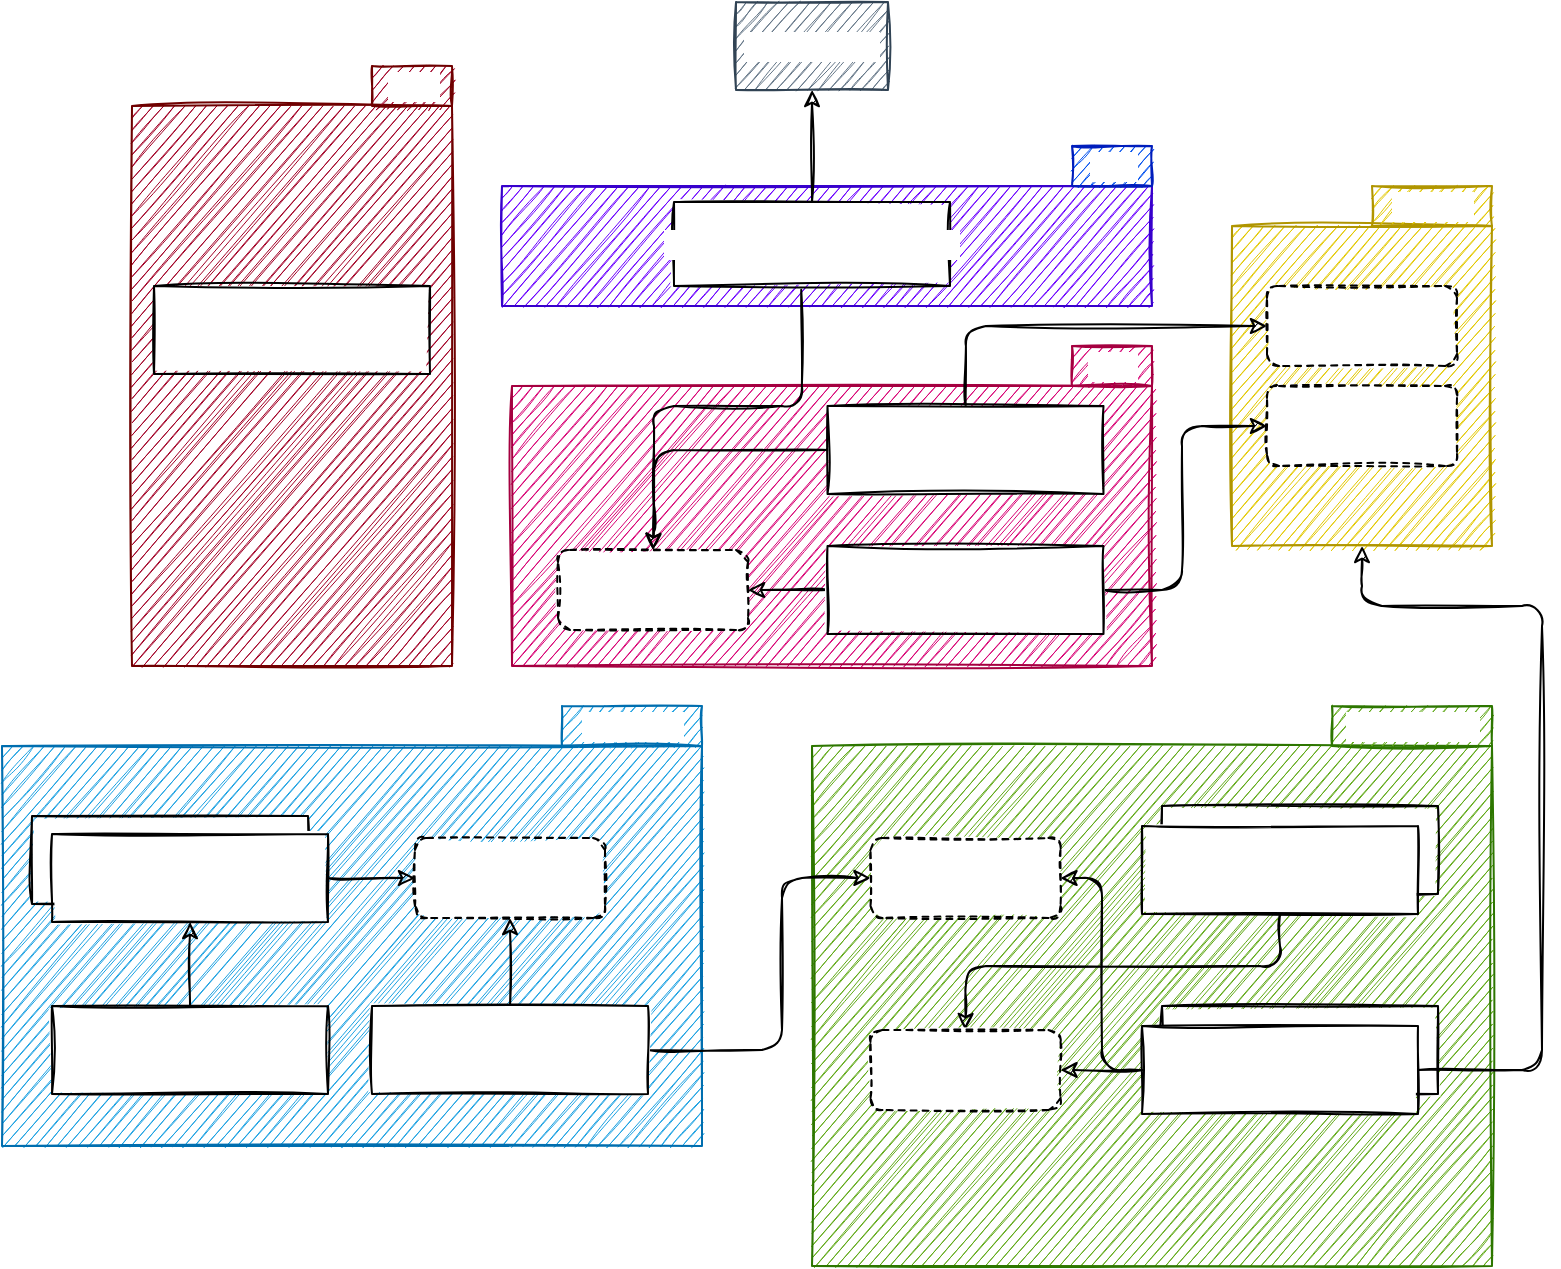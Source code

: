 <mxfile>
    <diagram id="beeDJHBER2gLGEk_ROQv" name="architecture">
        <mxGraphModel dx="490" dy="469" grid="1" gridSize="10" guides="1" tooltips="1" connect="1" arrows="1" fold="1" page="1" pageScale="1" pageWidth="850" pageHeight="1100" math="0" shadow="0">
            <root>
                <mxCell id="0"/>
                <mxCell id="1" parent="0"/>
                <mxCell id="2" value="" style="whiteSpace=wrap;html=1;rounded=0;sketch=1;fillColor=#e3c800;strokeColor=#B09500;fontColor=#FFFFFF;labelBorderColor=none;labelBackgroundColor=default;fontStyle=0" parent="1" vertex="1">
                    <mxGeometry x="635" y="170" width="130" height="160" as="geometry"/>
                </mxCell>
                <mxCell id="3" value="Domain" style="text;html=1;align=center;verticalAlign=middle;resizable=0;points=[];autosize=1;strokeColor=#B09500;fillColor=#e3c800;fontColor=#FFFFFF;sketch=1;labelBorderColor=none;labelBackgroundColor=default;fontStyle=0" parent="1" vertex="1">
                    <mxGeometry x="705" y="150" width="60" height="20" as="geometry"/>
                </mxCell>
                <mxCell id="4" value="Authentication" style="whiteSpace=wrap;html=1;rounded=1;sketch=1;dashed=1;fontColor=#FFFFFF;labelBorderColor=none;labelBackgroundColor=default;fontStyle=0" parent="1" vertex="1">
                    <mxGeometry x="652.5" y="200" width="95" height="40" as="geometry"/>
                </mxCell>
                <mxCell id="5" value="" style="whiteSpace=wrap;html=1;rounded=0;sketch=1;fillColor=#6a00ff;strokeColor=#3700CC;fontColor=#FFFFFF;labelBorderColor=none;labelBackgroundColor=default;fontStyle=0" parent="1" vertex="1">
                    <mxGeometry x="270" y="150" width="325" height="60" as="geometry"/>
                </mxCell>
                <mxCell id="6" value="Infra" style="text;html=1;align=center;verticalAlign=middle;resizable=0;points=[];autosize=1;strokeColor=#001DBC;fillColor=#0050ef;fontColor=#FFFFFF;sketch=1;labelBorderColor=none;labelBackgroundColor=default;fontStyle=0" parent="1" vertex="1">
                    <mxGeometry x="555" y="130" width="40" height="20" as="geometry"/>
                </mxCell>
                <mxCell id="11" value="" style="whiteSpace=wrap;html=1;rounded=0;sketch=1;fillColor=#d80073;strokeColor=#A50040;fontColor=#FFFFFF;labelBorderColor=none;labelBackgroundColor=default;fontStyle=0" parent="1" vertex="1">
                    <mxGeometry x="275" y="250" width="320" height="140" as="geometry"/>
                </mxCell>
                <mxCell id="12" value="Data" style="text;html=1;align=center;verticalAlign=middle;resizable=0;points=[];autosize=1;strokeColor=#A50040;fillColor=#d80073;fontColor=#FFFFFF;sketch=1;labelBorderColor=none;labelBackgroundColor=default;fontStyle=0" parent="1" vertex="1">
                    <mxGeometry x="555" y="230" width="40" height="20" as="geometry"/>
                </mxCell>
                <mxCell id="16" style="edgeStyle=none;sketch=1;html=1;entryX=0;entryY=0.5;entryDx=0;entryDy=0;fontColor=#FFFFFF;labelBorderColor=none;labelBackgroundColor=default;fontStyle=0" parent="1" source="13" target="4" edge="1">
                    <mxGeometry relative="1" as="geometry">
                        <Array as="points">
                            <mxPoint x="502" y="220"/>
                        </Array>
                    </mxGeometry>
                </mxCell>
                <mxCell id="17" style="edgeStyle=none;sketch=1;html=1;entryX=0.5;entryY=0;entryDx=0;entryDy=0;fontColor=#FFFFFF;labelBorderColor=none;labelBackgroundColor=default;fontStyle=0" parent="1" source="13" target="38" edge="1">
                    <mxGeometry relative="1" as="geometry">
                        <mxPoint x="393" y="284" as="targetPoint"/>
                        <Array as="points">
                            <mxPoint x="346" y="282"/>
                        </Array>
                    </mxGeometry>
                </mxCell>
                <mxCell id="13" value="RemoteAuthentication" style="whiteSpace=wrap;html=1;rounded=0;sketch=1;fontColor=#FFFFFF;labelBorderColor=none;labelBackgroundColor=default;fontStyle=0" parent="1" vertex="1">
                    <mxGeometry x="432.75" y="260" width="138" height="44" as="geometry"/>
                </mxCell>
                <mxCell id="18" value="" style="whiteSpace=wrap;html=1;rounded=0;sketch=1;fillColor=#a20025;strokeColor=#6F0000;fontColor=#FFFFFF;labelBorderColor=none;labelBackgroundColor=default;fontStyle=0" parent="1" vertex="1">
                    <mxGeometry x="85" y="110" width="160" height="280" as="geometry"/>
                </mxCell>
                <mxCell id="19" value="Main" style="text;html=1;align=center;verticalAlign=middle;resizable=0;points=[];autosize=1;strokeColor=#6F0000;fillColor=#a20025;fontColor=#FFFFFF;sketch=1;labelBorderColor=none;labelBackgroundColor=default;fontStyle=0" parent="1" vertex="1">
                    <mxGeometry x="205" y="90" width="40" height="20" as="geometry"/>
                </mxCell>
                <mxCell id="20" value="" style="whiteSpace=wrap;html=1;rounded=0;sketch=1;fillColor=#60a917;strokeColor=#2D7600;fontColor=#FFFFFF;labelBorderColor=none;labelBackgroundColor=default;fontStyle=0" parent="1" vertex="1">
                    <mxGeometry x="425" y="430" width="340" height="260" as="geometry"/>
                </mxCell>
                <mxCell id="21" value="Presentation" style="text;html=1;align=center;verticalAlign=middle;resizable=0;points=[];autosize=1;strokeColor=#2D7600;fillColor=#60a917;fontColor=#FFFFFF;sketch=1;labelBorderColor=none;labelBackgroundColor=default;fontStyle=0" parent="1" vertex="1">
                    <mxGeometry x="685" y="410" width="80" height="20" as="geometry"/>
                </mxCell>
                <mxCell id="24" value="Validation" style="whiteSpace=wrap;html=1;rounded=1;sketch=1;dashed=1;fontColor=#FFFFFF;labelBorderColor=none;labelBackgroundColor=default;fontStyle=0" parent="1" vertex="1">
                    <mxGeometry x="454.25" y="476" width="95" height="40" as="geometry"/>
                </mxCell>
                <mxCell id="25" value="" style="whiteSpace=wrap;html=1;rounded=0;sketch=1;fillColor=#1ba1e2;strokeColor=#006EAF;fontColor=#FFFFFF;labelBorderColor=none;labelBackgroundColor=default;fontStyle=0" parent="1" vertex="1">
                    <mxGeometry x="20" y="430" width="350" height="200" as="geometry"/>
                </mxCell>
                <mxCell id="26" value="Validation" style="text;html=1;align=center;verticalAlign=middle;resizable=0;points=[];autosize=1;strokeColor=#006EAF;fillColor=#1ba1e2;fontColor=#FFFFFF;sketch=1;labelBorderColor=none;labelBackgroundColor=default;fontStyle=0" parent="1" vertex="1">
                    <mxGeometry x="300" y="410" width="70" height="20" as="geometry"/>
                </mxCell>
                <mxCell id="34" value="App" style="whiteSpace=wrap;html=1;rounded=0;sketch=1;fontColor=#FFFFFF;labelBorderColor=none;labelBackgroundColor=default;fontStyle=0" parent="1" vertex="1">
                    <mxGeometry x="96" y="200" width="138" height="44" as="geometry"/>
                </mxCell>
                <mxCell id="35" value="Signup" style="whiteSpace=wrap;html=1;rounded=1;sketch=1;dashed=1;fontColor=#FFFFFF;labelBorderColor=none;labelBackgroundColor=default;fontStyle=0" parent="1" vertex="1">
                    <mxGeometry x="652.5" y="250" width="95" height="40" as="geometry"/>
                </mxCell>
                <mxCell id="40" style="edgeStyle=none;html=1;entryX=1;entryY=0.5;entryDx=0;entryDy=0;sketch=1;fontStyle=0;labelBackgroundColor=default;" parent="1" source="36" target="38" edge="1">
                    <mxGeometry relative="1" as="geometry"/>
                </mxCell>
                <mxCell id="51" style="edgeStyle=none;html=1;entryX=0;entryY=0.5;entryDx=0;entryDy=0;fontStyle=0;sketch=1;labelBackgroundColor=default;" parent="1" source="36" target="35" edge="1">
                    <mxGeometry relative="1" as="geometry">
                        <Array as="points">
                            <mxPoint x="610" y="352"/>
                            <mxPoint x="610" y="270"/>
                        </Array>
                    </mxGeometry>
                </mxCell>
                <mxCell id="36" value="RemoteSignup" style="whiteSpace=wrap;html=1;rounded=0;sketch=1;fontColor=#FFFFFF;labelBorderColor=none;labelBackgroundColor=default;fontStyle=0" parent="1" vertex="1">
                    <mxGeometry x="432.75" y="330" width="138" height="44" as="geometry"/>
                </mxCell>
                <mxCell id="39" style="edgeStyle=none;html=1;entryX=0.5;entryY=0;entryDx=0;entryDy=0;sketch=1;exitX=0.461;exitY=1.045;exitDx=0;exitDy=0;exitPerimeter=0;fontStyle=0;labelBackgroundColor=default;" parent="1" source="37" target="38" edge="1">
                    <mxGeometry relative="1" as="geometry">
                        <Array as="points">
                            <mxPoint x="420" y="260"/>
                            <mxPoint x="346" y="260"/>
                            <mxPoint x="346" y="320"/>
                        </Array>
                    </mxGeometry>
                </mxCell>
                <mxCell id="42" style="edgeStyle=none;sketch=1;html=1;entryX=0.5;entryY=1;entryDx=0;entryDy=0;fontStyle=0;labelBackgroundColor=default;" parent="1" source="37" target="41" edge="1">
                    <mxGeometry relative="1" as="geometry"/>
                </mxCell>
                <mxCell id="37" value="AwsCognitoIdentityProvider" style="whiteSpace=wrap;html=1;rounded=0;sketch=1;fontColor=#FFFFFF;labelBorderColor=none;labelBackgroundColor=default;fontStyle=0" parent="1" vertex="1">
                    <mxGeometry x="356" y="158" width="138" height="42" as="geometry"/>
                </mxCell>
                <mxCell id="38" value="IdentityProvider" style="whiteSpace=wrap;html=1;rounded=1;sketch=1;dashed=1;fontColor=#FFFFFF;labelBorderColor=none;labelBackgroundColor=default;fontStyle=0" parent="1" vertex="1">
                    <mxGeometry x="298" y="332" width="95" height="40" as="geometry"/>
                </mxCell>
                <mxCell id="41" value="AWSCognito" style="whiteSpace=wrap;html=1;rounded=0;sketch=1;fillColor=#647687;strokeColor=#314354;fontColor=#FFFFFF;labelBorderColor=none;shadow=0;labelBackgroundColor=default;fontStyle=0" parent="1" vertex="1">
                    <mxGeometry x="387" y="58" width="76" height="44" as="geometry"/>
                </mxCell>
                <mxCell id="53" value="FieldValidation" style="whiteSpace=wrap;html=1;rounded=1;sketch=1;dashed=1;fontColor=#FFFFFF;labelBorderColor=none;labelBackgroundColor=default;fontStyle=0" parent="1" vertex="1">
                    <mxGeometry x="226.5" y="476" width="95" height="40" as="geometry"/>
                </mxCell>
                <mxCell id="56" value="" style="group;fontStyle=0;sketch=1;labelBackgroundColor=default;" parent="1" vertex="1" connectable="0">
                    <mxGeometry x="35" y="465" width="148" height="54" as="geometry"/>
                </mxCell>
                <mxCell id="27" value="EmailValidator" style="whiteSpace=wrap;html=1;rounded=0;sketch=1;fontColor=#FFFFFF;labelBorderColor=none;labelBackgroundColor=default;fontStyle=0" parent="56" vertex="1">
                    <mxGeometry width="138" height="44" as="geometry"/>
                </mxCell>
                <mxCell id="54" value="Validators" style="whiteSpace=wrap;html=1;rounded=0;sketch=1;fontColor=#FFFFFF;labelBorderColor=none;labelBackgroundColor=default;fontStyle=0" parent="56" vertex="1">
                    <mxGeometry x="10" y="9" width="138" height="44" as="geometry"/>
                </mxCell>
                <mxCell id="58" style="edgeStyle=none;html=1;entryX=0;entryY=0.5;entryDx=0;entryDy=0;sketch=1;labelBackgroundColor=default;" parent="1" source="54" target="53" edge="1">
                    <mxGeometry relative="1" as="geometry"/>
                </mxCell>
                <mxCell id="60" style="edgeStyle=none;html=1;entryX=0.5;entryY=1;entryDx=0;entryDy=0;sketch=1;labelBackgroundColor=default;" parent="1" source="59" target="54" edge="1">
                    <mxGeometry relative="1" as="geometry"/>
                </mxCell>
                <mxCell id="59" value="BuilderValidator" style="whiteSpace=wrap;html=1;rounded=0;sketch=1;fontColor=#FFFFFF;labelBorderColor=none;labelBackgroundColor=default;fontStyle=0" parent="1" vertex="1">
                    <mxGeometry x="45" y="560" width="138" height="44" as="geometry"/>
                </mxCell>
                <mxCell id="70" style="edgeStyle=none;sketch=1;html=1;entryX=0;entryY=0.5;entryDx=0;entryDy=0;labelBackgroundColor=default;" parent="1" source="62" target="24" edge="1">
                    <mxGeometry relative="1" as="geometry">
                        <Array as="points">
                            <mxPoint x="410" y="582"/>
                            <mxPoint x="410" y="496"/>
                        </Array>
                    </mxGeometry>
                </mxCell>
                <mxCell id="74" style="edgeStyle=none;sketch=1;html=1;entryX=0.5;entryY=1;entryDx=0;entryDy=0;labelBackgroundColor=default;" parent="1" source="62" target="53" edge="1">
                    <mxGeometry relative="1" as="geometry"/>
                </mxCell>
                <mxCell id="62" value="CompositeValidator" style="whiteSpace=wrap;html=1;rounded=0;sketch=1;fontColor=#FFFFFF;labelBorderColor=none;labelBackgroundColor=default;fontStyle=0" parent="1" vertex="1">
                    <mxGeometry x="205" y="560" width="138" height="44" as="geometry"/>
                </mxCell>
                <mxCell id="65" value="" style="group;labelBackgroundColor=default;sketch=1;" parent="1" vertex="1" connectable="0">
                    <mxGeometry x="590" y="460" width="148" height="54" as="geometry"/>
                </mxCell>
                <mxCell id="44" value="Signup" style="whiteSpace=wrap;html=1;rounded=0;sketch=1;fontColor=#FFFFFF;labelBorderColor=none;labelBackgroundColor=default;fontStyle=0" parent="65" vertex="1">
                    <mxGeometry x="10" width="138" height="44" as="geometry"/>
                </mxCell>
                <mxCell id="64" value="Views" style="whiteSpace=wrap;html=1;rounded=0;sketch=1;fontColor=#FFFFFF;labelBorderColor=none;labelBackgroundColor=default;fontStyle=0" parent="65" vertex="1">
                    <mxGeometry y="10" width="138" height="44" as="geometry"/>
                </mxCell>
                <mxCell id="66" value="" style="group;labelBackgroundColor=default;sketch=1;" parent="1" vertex="1" connectable="0">
                    <mxGeometry x="590" y="560" width="148" height="54" as="geometry"/>
                </mxCell>
                <mxCell id="67" value="Signup" style="whiteSpace=wrap;html=1;rounded=0;sketch=1;fontColor=#FFFFFF;labelBorderColor=none;labelBackgroundColor=default;fontStyle=0" parent="66" vertex="1">
                    <mxGeometry x="10" width="138" height="44" as="geometry"/>
                </mxCell>
                <mxCell id="68" value="ViewModelsImpl" style="whiteSpace=wrap;html=1;rounded=0;sketch=1;fontColor=#FFFFFF;labelBorderColor=none;labelBackgroundColor=default;fontStyle=0" parent="66" vertex="1">
                    <mxGeometry y="10" width="138" height="44" as="geometry"/>
                </mxCell>
                <mxCell id="71" style="edgeStyle=none;sketch=1;html=1;entryX=1;entryY=0.5;entryDx=0;entryDy=0;labelBackgroundColor=default;" parent="1" source="68" target="24" edge="1">
                    <mxGeometry relative="1" as="geometry">
                        <Array as="points">
                            <mxPoint x="570" y="592"/>
                            <mxPoint x="570" y="496"/>
                        </Array>
                    </mxGeometry>
                </mxCell>
                <mxCell id="73" style="edgeStyle=none;sketch=1;html=1;entryX=0.5;entryY=1;entryDx=0;entryDy=0;labelBackgroundColor=default;" parent="1" source="68" target="2" edge="1">
                    <mxGeometry relative="1" as="geometry">
                        <mxPoint x="710.0" y="380" as="targetPoint"/>
                        <Array as="points">
                            <mxPoint x="790" y="592"/>
                            <mxPoint x="790" y="360"/>
                            <mxPoint x="700" y="360"/>
                        </Array>
                    </mxGeometry>
                </mxCell>
                <mxCell id="75" style="edgeStyle=none;html=1;entryX=0.5;entryY=0;entryDx=0;entryDy=0;sketch=1;" edge="1" parent="1" source="64" target="76">
                    <mxGeometry relative="1" as="geometry">
                        <Array as="points">
                            <mxPoint x="659" y="540"/>
                            <mxPoint x="502" y="540"/>
                        </Array>
                    </mxGeometry>
                </mxCell>
                <mxCell id="76" value="ViewModel" style="whiteSpace=wrap;html=1;rounded=1;sketch=1;dashed=1;fontColor=#FFFFFF;labelBorderColor=none;labelBackgroundColor=default;fontStyle=0" vertex="1" parent="1">
                    <mxGeometry x="454.25" y="572" width="95" height="40" as="geometry"/>
                </mxCell>
                <mxCell id="78" style="edgeStyle=none;sketch=1;html=1;entryX=1;entryY=0.5;entryDx=0;entryDy=0;" edge="1" parent="1" source="68" target="76">
                    <mxGeometry relative="1" as="geometry"/>
                </mxCell>
            </root>
        </mxGraphModel>
    </diagram>
</mxfile>